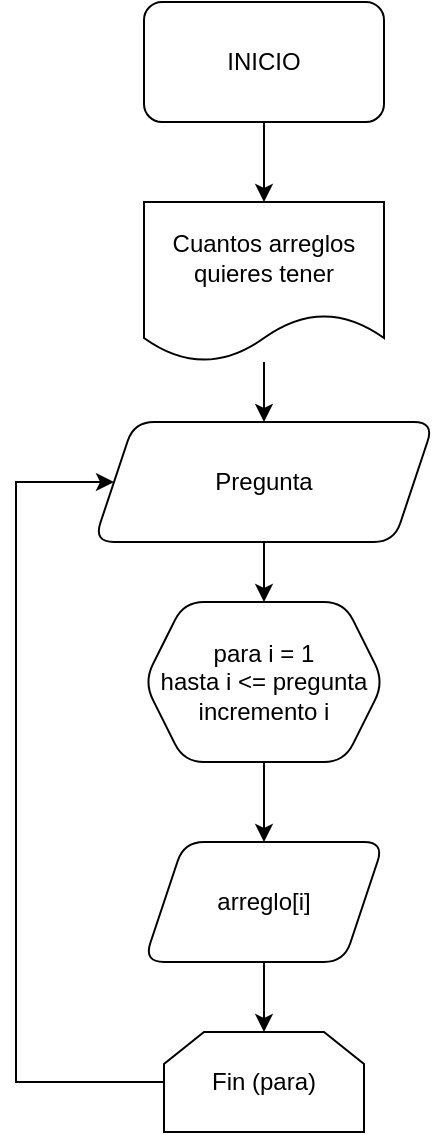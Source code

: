 <mxfile version="23.1.6" type="github">
  <diagram name="Página-1" id="79rWZqfCPaMpoIpl5KRc">
    <mxGraphModel dx="880" dy="515" grid="1" gridSize="10" guides="1" tooltips="1" connect="1" arrows="1" fold="1" page="1" pageScale="1" pageWidth="827" pageHeight="1169" math="0" shadow="0">
      <root>
        <mxCell id="0" />
        <mxCell id="1" parent="0" />
        <mxCell id="fRJWpTicC1-LpdF-98xm-10" value="" style="edgeStyle=orthogonalEdgeStyle;rounded=0;orthogonalLoop=1;jettySize=auto;html=1;" edge="1" parent="1" source="fRJWpTicC1-LpdF-98xm-1" target="fRJWpTicC1-LpdF-98xm-8">
          <mxGeometry relative="1" as="geometry" />
        </mxCell>
        <mxCell id="fRJWpTicC1-LpdF-98xm-1" value="INICIO" style="rounded=1;whiteSpace=wrap;html=1;" vertex="1" parent="1">
          <mxGeometry x="354" y="20" width="120" height="60" as="geometry" />
        </mxCell>
        <mxCell id="fRJWpTicC1-LpdF-98xm-7" value="" style="edgeStyle=orthogonalEdgeStyle;rounded=0;orthogonalLoop=1;jettySize=auto;html=1;" edge="1" parent="1" source="fRJWpTicC1-LpdF-98xm-4" target="fRJWpTicC1-LpdF-98xm-6">
          <mxGeometry relative="1" as="geometry" />
        </mxCell>
        <mxCell id="fRJWpTicC1-LpdF-98xm-4" value="Pregunta" style="shape=parallelogram;perimeter=parallelogramPerimeter;whiteSpace=wrap;html=1;fixedSize=1;rounded=1;" vertex="1" parent="1">
          <mxGeometry x="329" y="230" width="170" height="60" as="geometry" />
        </mxCell>
        <mxCell id="fRJWpTicC1-LpdF-98xm-13" value="" style="edgeStyle=orthogonalEdgeStyle;rounded=0;orthogonalLoop=1;jettySize=auto;html=1;" edge="1" parent="1" source="fRJWpTicC1-LpdF-98xm-6" target="fRJWpTicC1-LpdF-98xm-12">
          <mxGeometry relative="1" as="geometry" />
        </mxCell>
        <mxCell id="fRJWpTicC1-LpdF-98xm-6" value="para i = 1&lt;br&gt;hasta i &amp;lt;= pregunta&lt;br&gt;incremento i" style="shape=hexagon;perimeter=hexagonPerimeter2;whiteSpace=wrap;html=1;fixedSize=1;rounded=1;" vertex="1" parent="1">
          <mxGeometry x="354" y="320" width="120" height="80" as="geometry" />
        </mxCell>
        <mxCell id="fRJWpTicC1-LpdF-98xm-11" value="" style="edgeStyle=orthogonalEdgeStyle;rounded=0;orthogonalLoop=1;jettySize=auto;html=1;" edge="1" parent="1" source="fRJWpTicC1-LpdF-98xm-8" target="fRJWpTicC1-LpdF-98xm-4">
          <mxGeometry relative="1" as="geometry" />
        </mxCell>
        <mxCell id="fRJWpTicC1-LpdF-98xm-8" value="Cuantos arreglos quieres tener" style="shape=document;whiteSpace=wrap;html=1;boundedLbl=1;" vertex="1" parent="1">
          <mxGeometry x="354" y="120" width="120" height="80" as="geometry" />
        </mxCell>
        <mxCell id="fRJWpTicC1-LpdF-98xm-25" value="" style="edgeStyle=orthogonalEdgeStyle;rounded=0;orthogonalLoop=1;jettySize=auto;html=1;" edge="1" parent="1" source="fRJWpTicC1-LpdF-98xm-12" target="fRJWpTicC1-LpdF-98xm-14">
          <mxGeometry relative="1" as="geometry" />
        </mxCell>
        <mxCell id="fRJWpTicC1-LpdF-98xm-12" value="arreglo[i]" style="shape=parallelogram;perimeter=parallelogramPerimeter;whiteSpace=wrap;html=1;fixedSize=1;rounded=1;" vertex="1" parent="1">
          <mxGeometry x="354" y="440" width="120" height="60" as="geometry" />
        </mxCell>
        <mxCell id="fRJWpTicC1-LpdF-98xm-16" style="edgeStyle=orthogonalEdgeStyle;rounded=0;orthogonalLoop=1;jettySize=auto;html=1;exitX=0;exitY=0.5;exitDx=0;exitDy=0;entryX=0;entryY=0.5;entryDx=0;entryDy=0;" edge="1" parent="1" source="fRJWpTicC1-LpdF-98xm-14" target="fRJWpTicC1-LpdF-98xm-4">
          <mxGeometry relative="1" as="geometry">
            <Array as="points">
              <mxPoint x="290" y="560" />
              <mxPoint x="290" y="260" />
            </Array>
          </mxGeometry>
        </mxCell>
        <mxCell id="fRJWpTicC1-LpdF-98xm-14" value="Fin (para)" style="shape=loopLimit;whiteSpace=wrap;html=1;" vertex="1" parent="1">
          <mxGeometry x="364" y="535" width="100" height="50" as="geometry" />
        </mxCell>
      </root>
    </mxGraphModel>
  </diagram>
</mxfile>
